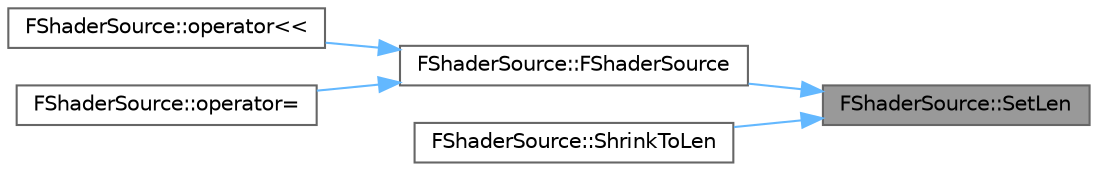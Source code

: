 digraph "FShaderSource::SetLen"
{
 // INTERACTIVE_SVG=YES
 // LATEX_PDF_SIZE
  bgcolor="transparent";
  edge [fontname=Helvetica,fontsize=10,labelfontname=Helvetica,labelfontsize=10];
  node [fontname=Helvetica,fontsize=10,shape=box,height=0.2,width=0.4];
  rankdir="RL";
  Node1 [id="Node000001",label="FShaderSource::SetLen",height=0.2,width=0.4,color="gray40", fillcolor="grey60", style="filled", fontcolor="black",tooltip=" "];
  Node1 -> Node2 [id="edge1_Node000001_Node000002",dir="back",color="steelblue1",style="solid",tooltip=" "];
  Node2 [id="Node000002",label="FShaderSource::FShaderSource",height=0.2,width=0.4,color="grey40", fillcolor="white", style="filled",URL="$d9/d03/classFShaderSource.html#a4ffff88a0ff6c52baeec3e350dda61af",tooltip=" "];
  Node2 -> Node3 [id="edge2_Node000002_Node000003",dir="back",color="steelblue1",style="solid",tooltip=" "];
  Node3 [id="Node000003",label="FShaderSource::operator\<\<",height=0.2,width=0.4,color="grey40", fillcolor="white", style="filled",URL="$d9/d03/classFShaderSource.html#af060417e52bd7f382cdfb3c6d1c9c629",tooltip=" "];
  Node2 -> Node4 [id="edge3_Node000002_Node000004",dir="back",color="steelblue1",style="solid",tooltip=" "];
  Node4 [id="Node000004",label="FShaderSource::operator=",height=0.2,width=0.4,color="grey40", fillcolor="white", style="filled",URL="$d9/d03/classFShaderSource.html#a79cb9c0625301e8c75e6cf3dddf42d57",tooltip=" "];
  Node1 -> Node5 [id="edge4_Node000001_Node000005",dir="back",color="steelblue1",style="solid",tooltip=" "];
  Node5 [id="Node000005",label="FShaderSource::ShrinkToLen",height=0.2,width=0.4,color="grey40", fillcolor="white", style="filled",URL="$d9/d03/classFShaderSource.html#a0448bec1265ddfbf7529cd71eb52ae2b",tooltip=" "];
}
